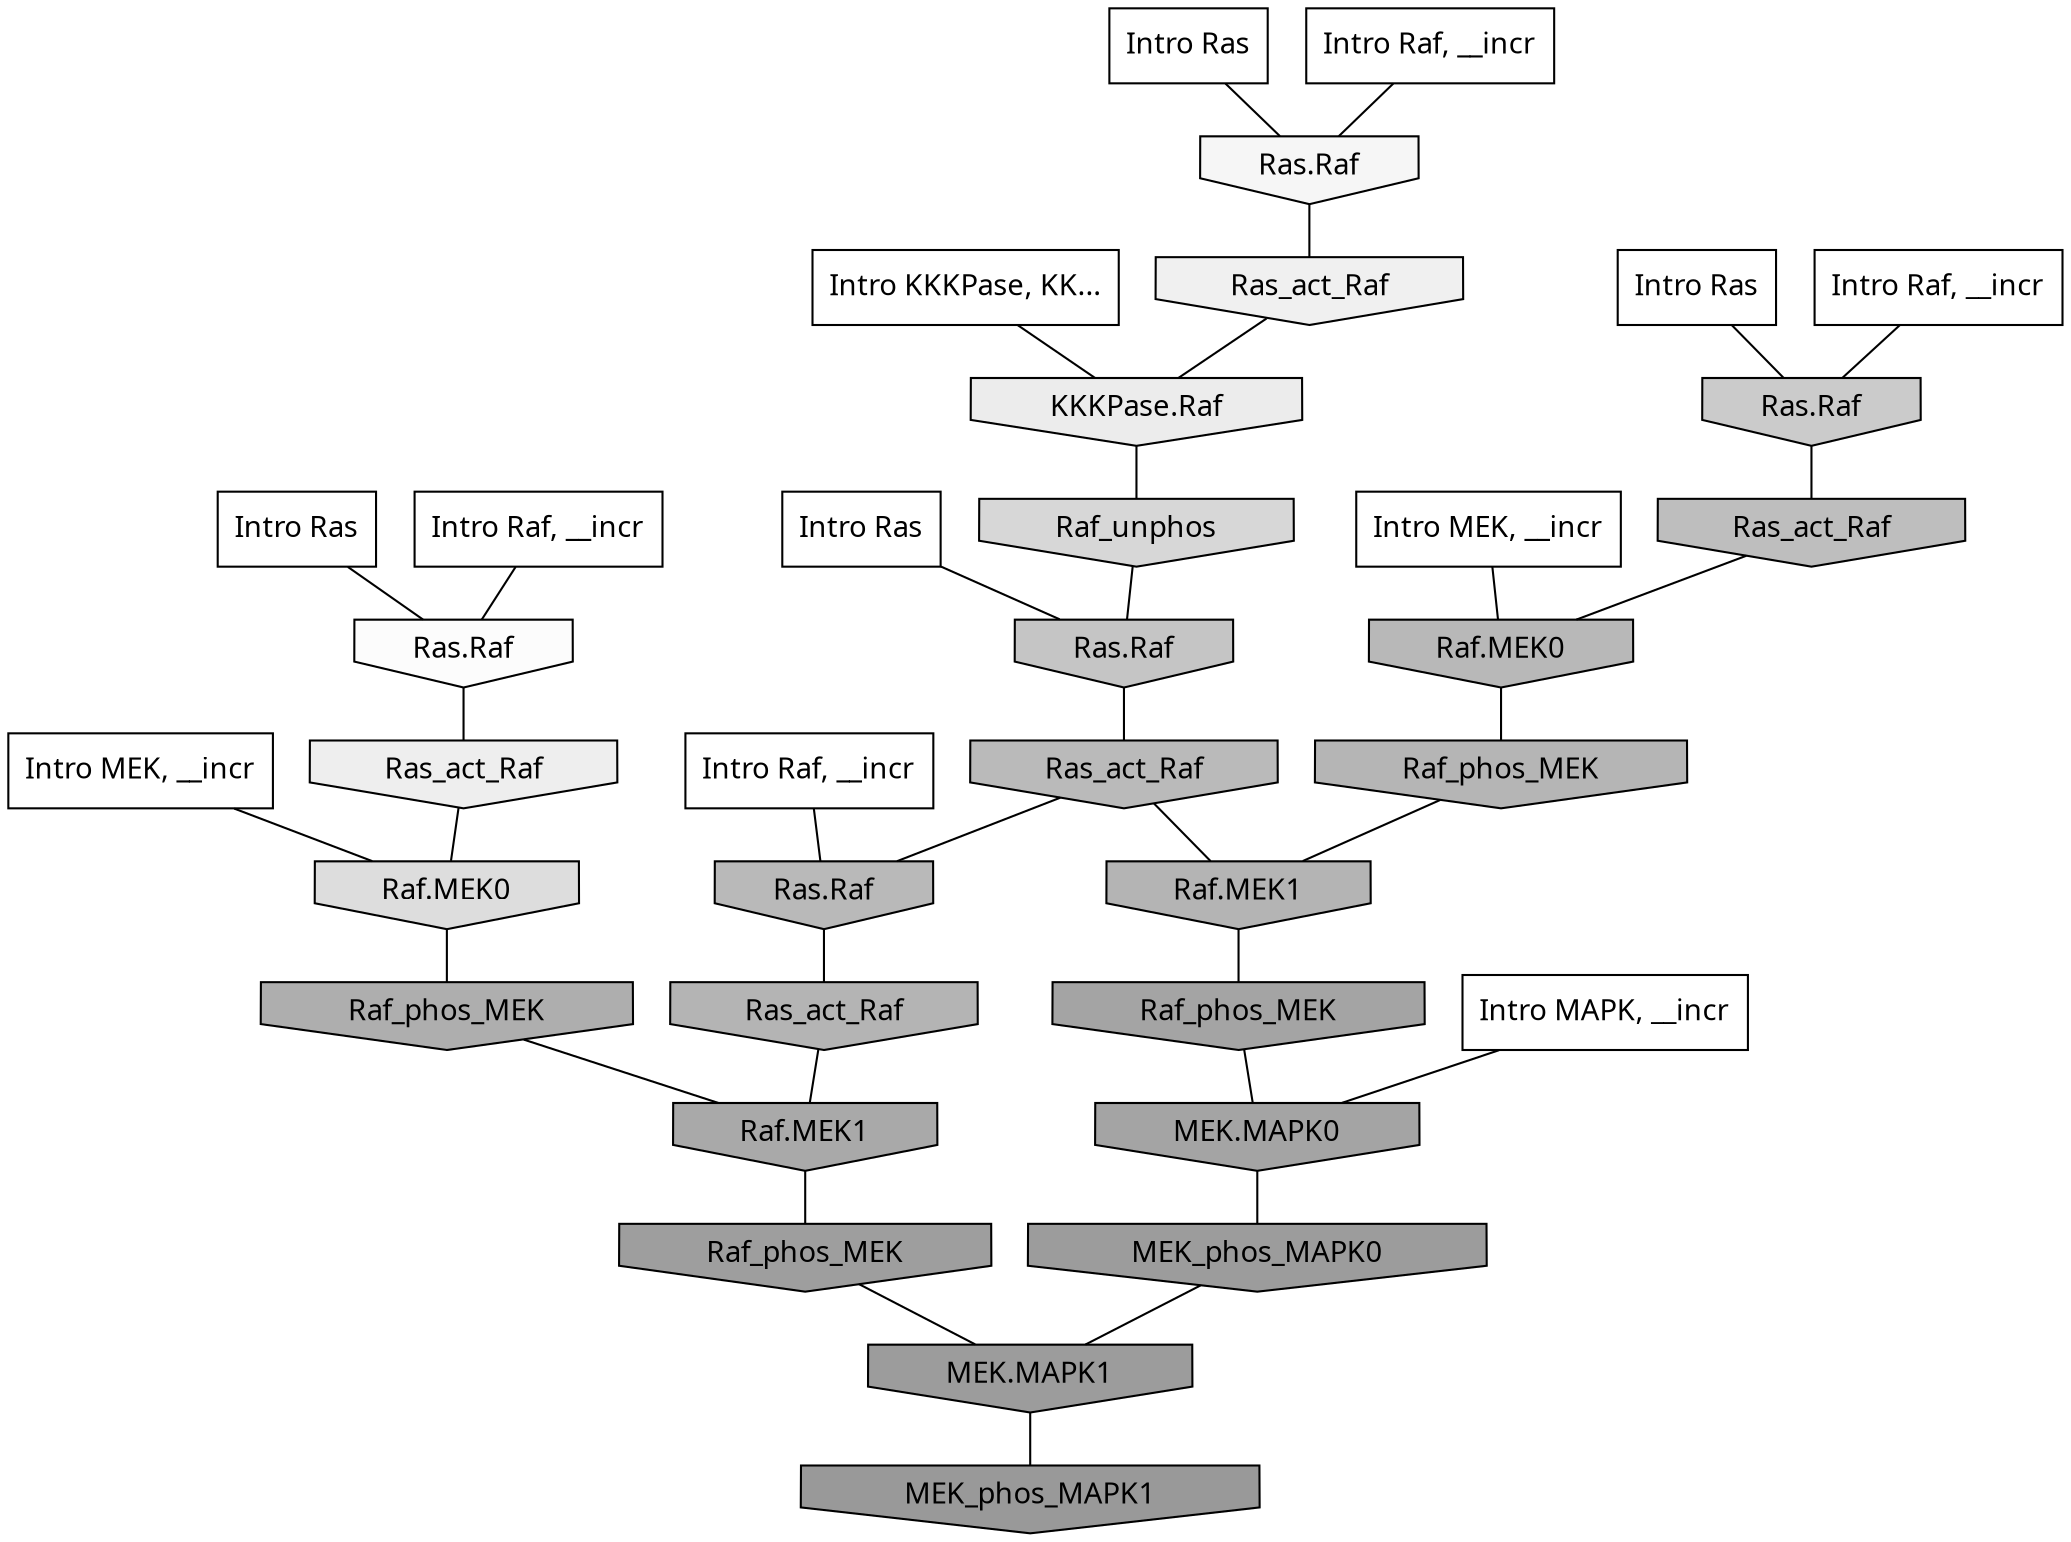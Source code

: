 digraph G{
  rankdir="TB";
  ranksep=0.30;
  node [fontname="CMU Serif"];
  edge [fontname="CMU Serif"];
  
  8 [label="Intro Ras", shape=rectangle, style=filled, fillcolor="0.000 0.000 1.000"]
  
  16 [label="Intro Ras", shape=rectangle, style=filled, fillcolor="0.000 0.000 1.000"]
  
  21 [label="Intro Ras", shape=rectangle, style=filled, fillcolor="0.000 0.000 1.000"]
  
  89 [label="Intro Ras", shape=rectangle, style=filled, fillcolor="0.000 0.000 1.000"]
  
  227 [label="Intro Raf, __incr", shape=rectangle, style=filled, fillcolor="0.000 0.000 1.000"]
  
  664 [label="Intro Raf, __incr", shape=rectangle, style=filled, fillcolor="0.000 0.000 1.000"]
  
  841 [label="Intro Raf, __incr", shape=rectangle, style=filled, fillcolor="0.000 0.000 1.000"]
  
  1010 [label="Intro Raf, __incr", shape=rectangle, style=filled, fillcolor="0.000 0.000 1.000"]
  
  1755 [label="Intro MEK, __incr", shape=rectangle, style=filled, fillcolor="0.000 0.000 1.000"]
  
  2006 [label="Intro MEK, __incr", shape=rectangle, style=filled, fillcolor="0.000 0.000 1.000"]
  
  2888 [label="Intro MAPK, __incr", shape=rectangle, style=filled, fillcolor="0.000 0.000 1.000"]
  
  3146 [label="Intro KKKPase, KK...", shape=rectangle, style=filled, fillcolor="0.000 0.000 1.000"]
  
  3395 [label="Ras.Raf", shape=invhouse, style=filled, fillcolor="0.000 0.000 0.988"]
  
  3580 [label="Ras.Raf", shape=invhouse, style=filled, fillcolor="0.000 0.000 0.962"]
  
  3862 [label="Ras_act_Raf", shape=invhouse, style=filled, fillcolor="0.000 0.000 0.939"]
  
  3940 [label="Ras_act_Raf", shape=invhouse, style=filled, fillcolor="0.000 0.000 0.933"]
  
  4143 [label="KKKPase.Raf", shape=invhouse, style=filled, fillcolor="0.000 0.000 0.922"]
  
  5075 [label="Raf.MEK0", shape=invhouse, style=filled, fillcolor="0.000 0.000 0.865"]
  
  5502 [label="Raf_unphos", shape=invhouse, style=filled, fillcolor="0.000 0.000 0.842"]
  
  6574 [label="Ras.Raf", shape=invhouse, style=filled, fillcolor="0.000 0.000 0.793"]
  
  7274 [label="Ras.Raf", shape=invhouse, style=filled, fillcolor="0.000 0.000 0.770"]
  
  8229 [label="Ras_act_Raf", shape=invhouse, style=filled, fillcolor="0.000 0.000 0.743"]
  
  8742 [label="Ras_act_Raf", shape=invhouse, style=filled, fillcolor="0.000 0.000 0.729"]
  
  8909 [label="Ras.Raf", shape=invhouse, style=filled, fillcolor="0.000 0.000 0.724"]
  
  8974 [label="Raf.MEK0", shape=invhouse, style=filled, fillcolor="0.000 0.000 0.721"]
  
  9617 [label="Raf_phos_MEK", shape=invhouse, style=filled, fillcolor="0.000 0.000 0.708"]
  
  9659 [label="Ras_act_Raf", shape=invhouse, style=filled, fillcolor="0.000 0.000 0.707"]
  
  9759 [label="Raf.MEK1", shape=invhouse, style=filled, fillcolor="0.000 0.000 0.705"]
  
  11009 [label="Raf_phos_MEK", shape=invhouse, style=filled, fillcolor="0.000 0.000 0.680"]
  
  11939 [label="Raf.MEK1", shape=invhouse, style=filled, fillcolor="0.000 0.000 0.664"]
  
  13259 [label="Raf_phos_MEK", shape=invhouse, style=filled, fillcolor="0.000 0.000 0.644"]
  
  13262 [label="MEK.MAPK0", shape=invhouse, style=filled, fillcolor="0.000 0.000 0.644"]
  
  15102 [label="Raf_phos_MEK", shape=invhouse, style=filled, fillcolor="0.000 0.000 0.620"]
  
  15687 [label="MEK_phos_MAPK0", shape=invhouse, style=filled, fillcolor="0.000 0.000 0.610"]
  
  15689 [label="MEK.MAPK1", shape=invhouse, style=filled, fillcolor="0.000 0.000 0.610"]
  
  16210 [label="MEK_phos_MAPK1", shape=invhouse, style=filled, fillcolor="0.000 0.000 0.600"]
  
  
  15689 -> 16210 [dir=none, color="0.000 0.000 0.000"] 
  15687 -> 15689 [dir=none, color="0.000 0.000 0.000"] 
  15102 -> 15689 [dir=none, color="0.000 0.000 0.000"] 
  13262 -> 15687 [dir=none, color="0.000 0.000 0.000"] 
  13259 -> 13262 [dir=none, color="0.000 0.000 0.000"] 
  11939 -> 15102 [dir=none, color="0.000 0.000 0.000"] 
  11009 -> 11939 [dir=none, color="0.000 0.000 0.000"] 
  9759 -> 13259 [dir=none, color="0.000 0.000 0.000"] 
  9659 -> 11939 [dir=none, color="0.000 0.000 0.000"] 
  9617 -> 9759 [dir=none, color="0.000 0.000 0.000"] 
  8974 -> 9617 [dir=none, color="0.000 0.000 0.000"] 
  8909 -> 9659 [dir=none, color="0.000 0.000 0.000"] 
  8742 -> 8909 [dir=none, color="0.000 0.000 0.000"] 
  8742 -> 9759 [dir=none, color="0.000 0.000 0.000"] 
  8229 -> 8974 [dir=none, color="0.000 0.000 0.000"] 
  7274 -> 8742 [dir=none, color="0.000 0.000 0.000"] 
  6574 -> 8229 [dir=none, color="0.000 0.000 0.000"] 
  5502 -> 7274 [dir=none, color="0.000 0.000 0.000"] 
  5075 -> 11009 [dir=none, color="0.000 0.000 0.000"] 
  4143 -> 5502 [dir=none, color="0.000 0.000 0.000"] 
  3940 -> 5075 [dir=none, color="0.000 0.000 0.000"] 
  3862 -> 4143 [dir=none, color="0.000 0.000 0.000"] 
  3580 -> 3862 [dir=none, color="0.000 0.000 0.000"] 
  3395 -> 3940 [dir=none, color="0.000 0.000 0.000"] 
  3146 -> 4143 [dir=none, color="0.000 0.000 0.000"] 
  2888 -> 13262 [dir=none, color="0.000 0.000 0.000"] 
  2006 -> 5075 [dir=none, color="0.000 0.000 0.000"] 
  1755 -> 8974 [dir=none, color="0.000 0.000 0.000"] 
  1010 -> 6574 [dir=none, color="0.000 0.000 0.000"] 
  841 -> 3395 [dir=none, color="0.000 0.000 0.000"] 
  664 -> 3580 [dir=none, color="0.000 0.000 0.000"] 
  227 -> 8909 [dir=none, color="0.000 0.000 0.000"] 
  89 -> 3580 [dir=none, color="0.000 0.000 0.000"] 
  21 -> 3395 [dir=none, color="0.000 0.000 0.000"] 
  16 -> 6574 [dir=none, color="0.000 0.000 0.000"] 
  8 -> 7274 [dir=none, color="0.000 0.000 0.000"] 
  
  }
